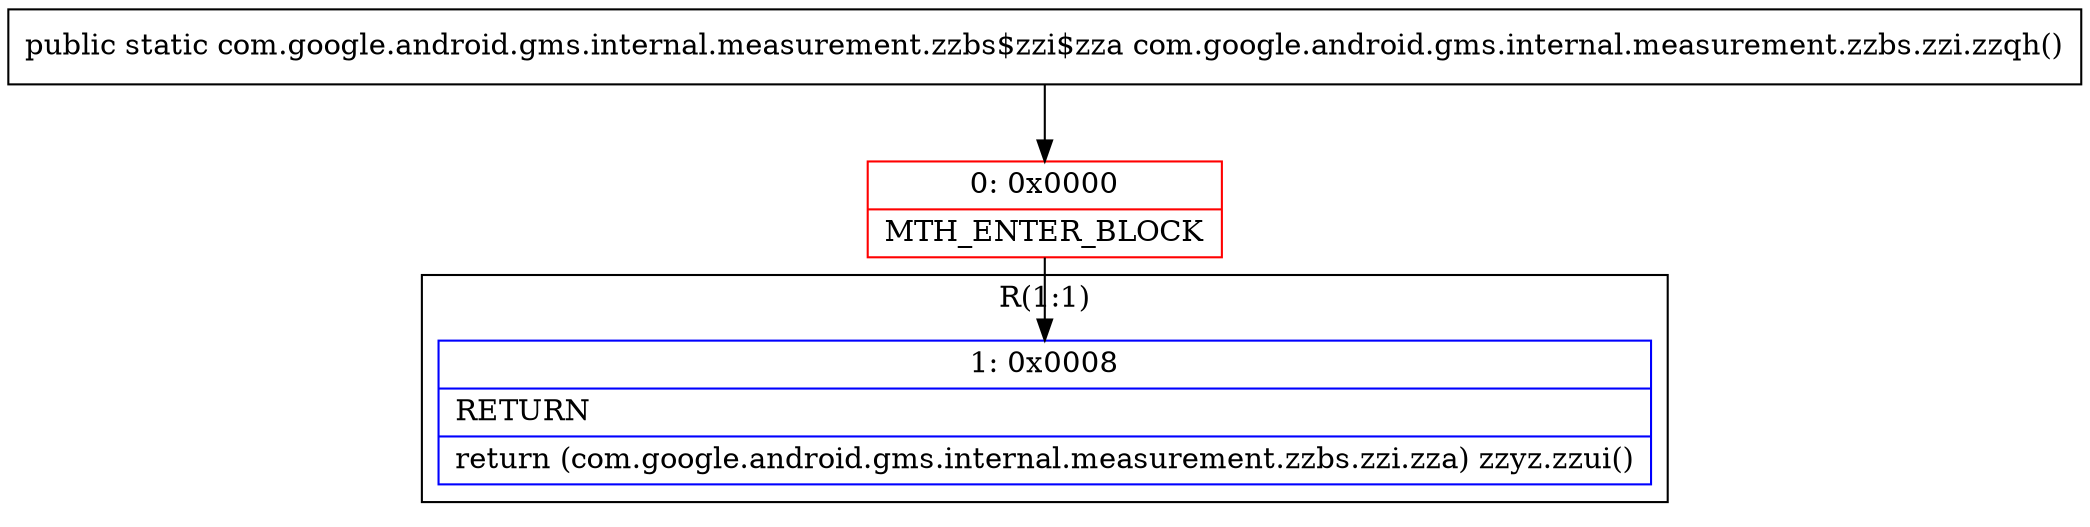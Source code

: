 digraph "CFG forcom.google.android.gms.internal.measurement.zzbs.zzi.zzqh()Lcom\/google\/android\/gms\/internal\/measurement\/zzbs$zzi$zza;" {
subgraph cluster_Region_818935960 {
label = "R(1:1)";
node [shape=record,color=blue];
Node_1 [shape=record,label="{1\:\ 0x0008|RETURN\l|return (com.google.android.gms.internal.measurement.zzbs.zzi.zza) zzyz.zzui()\l}"];
}
Node_0 [shape=record,color=red,label="{0\:\ 0x0000|MTH_ENTER_BLOCK\l}"];
MethodNode[shape=record,label="{public static com.google.android.gms.internal.measurement.zzbs$zzi$zza com.google.android.gms.internal.measurement.zzbs.zzi.zzqh() }"];
MethodNode -> Node_0;
Node_0 -> Node_1;
}

